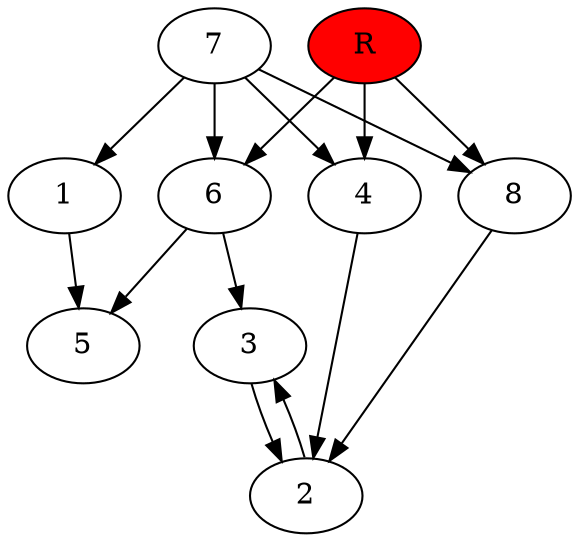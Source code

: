 digraph prb25021 {
	1
	2
	3
	4
	5
	6
	7
	8
	R [fillcolor="#ff0000" style=filled]
	1 -> 5
	2 -> 3
	3 -> 2
	4 -> 2
	6 -> 3
	6 -> 5
	7 -> 1
	7 -> 4
	7 -> 6
	7 -> 8
	8 -> 2
	R -> 4
	R -> 6
	R -> 8
}
